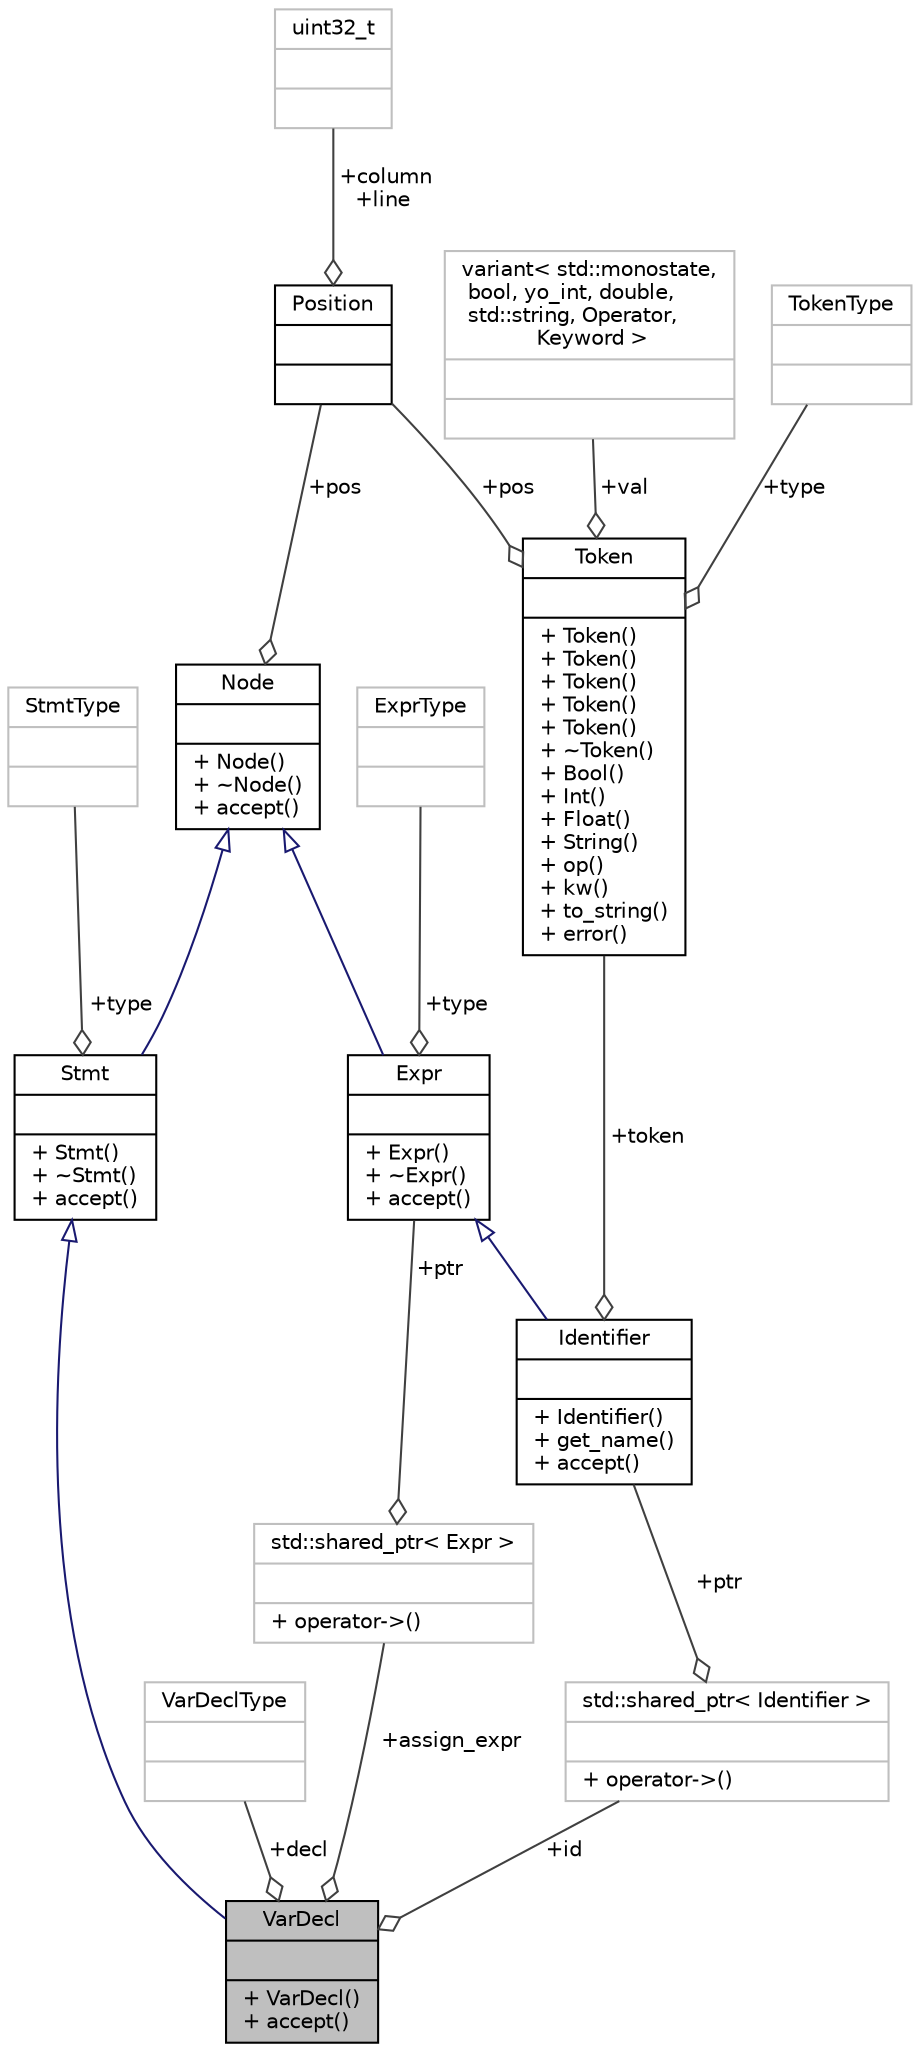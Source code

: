 digraph "VarDecl"
{
 // LATEX_PDF_SIZE
  edge [fontname="Helvetica",fontsize="10",labelfontname="Helvetica",labelfontsize="10"];
  node [fontname="Helvetica",fontsize="10",shape=record];
  Node1 [label="{VarDecl\n||+ VarDecl()\l+ accept()\l}",height=0.2,width=0.4,color="black", fillcolor="grey75", style="filled", fontcolor="black",tooltip=" "];
  Node2 -> Node1 [dir="back",color="midnightblue",fontsize="10",style="solid",arrowtail="onormal"];
  Node2 [label="{Stmt\n||+ Stmt()\l+ ~Stmt()\l+ accept()\l}",height=0.2,width=0.4,color="black", fillcolor="white", style="filled",URL="$struct_stmt.html",tooltip=" "];
  Node3 -> Node2 [dir="back",color="midnightblue",fontsize="10",style="solid",arrowtail="onormal"];
  Node3 [label="{Node\n||+ Node()\l+ ~Node()\l+ accept()\l}",height=0.2,width=0.4,color="black", fillcolor="white", style="filled",URL="$struct_node.html",tooltip=" "];
  Node4 -> Node3 [color="grey25",fontsize="10",style="solid",label=" +pos" ,arrowhead="odiamond"];
  Node4 [label="{Position\n||}",height=0.2,width=0.4,color="black", fillcolor="white", style="filled",URL="$struct_position.html",tooltip=" "];
  Node5 -> Node4 [color="grey25",fontsize="10",style="solid",label=" +column\n+line" ,arrowhead="odiamond"];
  Node5 [label="{uint32_t\n||}",height=0.2,width=0.4,color="grey75", fillcolor="white", style="filled",tooltip=" "];
  Node6 -> Node2 [color="grey25",fontsize="10",style="solid",label=" +type" ,arrowhead="odiamond"];
  Node6 [label="{StmtType\n||}",height=0.2,width=0.4,color="grey75", fillcolor="white", style="filled",tooltip=" "];
  Node7 -> Node1 [color="grey25",fontsize="10",style="solid",label=" +decl" ,arrowhead="odiamond"];
  Node7 [label="{VarDeclType\n||}",height=0.2,width=0.4,color="grey75", fillcolor="white", style="filled",tooltip=" "];
  Node8 -> Node1 [color="grey25",fontsize="10",style="solid",label=" +assign_expr" ,arrowhead="odiamond"];
  Node8 [label="{std::shared_ptr\< Expr \>\n||+ operator-\>()\l}",height=0.2,width=0.4,color="grey75", fillcolor="white", style="filled",tooltip=" "];
  Node9 -> Node8 [color="grey25",fontsize="10",style="solid",label=" +ptr" ,arrowhead="odiamond"];
  Node9 [label="{Expr\n||+ Expr()\l+ ~Expr()\l+ accept()\l}",height=0.2,width=0.4,color="black", fillcolor="white", style="filled",URL="$struct_expr.html",tooltip=" "];
  Node3 -> Node9 [dir="back",color="midnightblue",fontsize="10",style="solid",arrowtail="onormal"];
  Node10 -> Node9 [color="grey25",fontsize="10",style="solid",label=" +type" ,arrowhead="odiamond"];
  Node10 [label="{ExprType\n||}",height=0.2,width=0.4,color="grey75", fillcolor="white", style="filled",tooltip=" "];
  Node11 -> Node1 [color="grey25",fontsize="10",style="solid",label=" +id" ,arrowhead="odiamond"];
  Node11 [label="{std::shared_ptr\< Identifier \>\n||+ operator-\>()\l}",height=0.2,width=0.4,color="grey75", fillcolor="white", style="filled",tooltip=" "];
  Node12 -> Node11 [color="grey25",fontsize="10",style="solid",label=" +ptr" ,arrowhead="odiamond"];
  Node12 [label="{Identifier\n||+ Identifier()\l+ get_name()\l+ accept()\l}",height=0.2,width=0.4,color="black", fillcolor="white", style="filled",URL="$struct_identifier.html",tooltip=" "];
  Node9 -> Node12 [dir="back",color="midnightblue",fontsize="10",style="solid",arrowtail="onormal"];
  Node13 -> Node12 [color="grey25",fontsize="10",style="solid",label=" +token" ,arrowhead="odiamond"];
  Node13 [label="{Token\n||+ Token()\l+ Token()\l+ Token()\l+ Token()\l+ Token()\l+ ~Token()\l+ Bool()\l+ Int()\l+ Float()\l+ String()\l+ op()\l+ kw()\l+ to_string()\l+ error()\l}",height=0.2,width=0.4,color="black", fillcolor="white", style="filled",URL="$struct_token.html",tooltip=" "];
  Node14 -> Node13 [color="grey25",fontsize="10",style="solid",label=" +val" ,arrowhead="odiamond"];
  Node14 [label="{variant\< std::monostate,\l bool, yo_int, double,\l std::string, Operator,\l Keyword \>\n||}",height=0.2,width=0.4,color="grey75", fillcolor="white", style="filled",tooltip=" "];
  Node4 -> Node13 [color="grey25",fontsize="10",style="solid",label=" +pos" ,arrowhead="odiamond"];
  Node15 -> Node13 [color="grey25",fontsize="10",style="solid",label=" +type" ,arrowhead="odiamond"];
  Node15 [label="{TokenType\n||}",height=0.2,width=0.4,color="grey75", fillcolor="white", style="filled",tooltip=" "];
}
